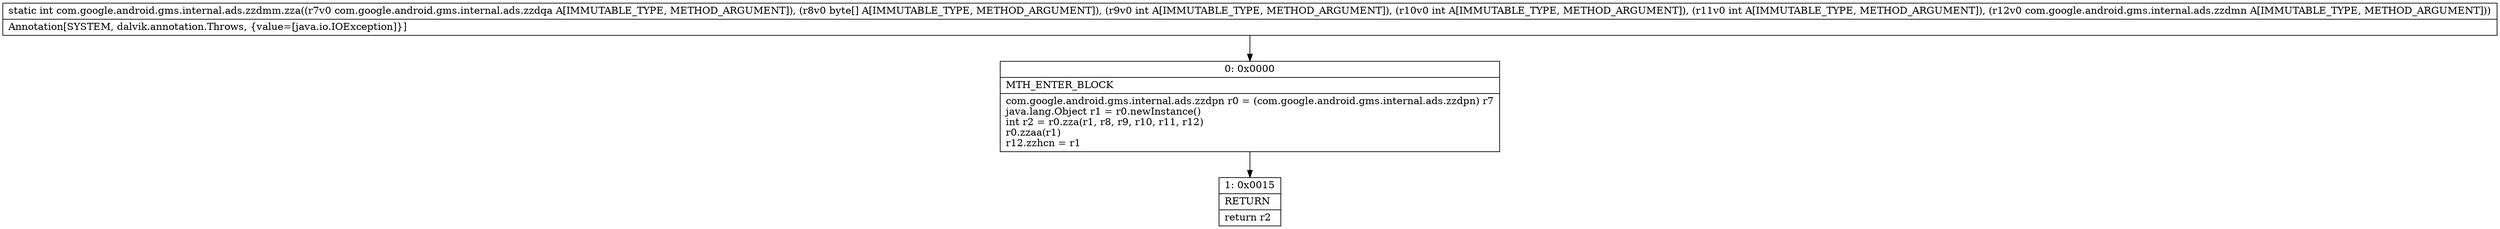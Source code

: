 digraph "CFG forcom.google.android.gms.internal.ads.zzdmm.zza(Lcom\/google\/android\/gms\/internal\/ads\/zzdqa;[BIIILcom\/google\/android\/gms\/internal\/ads\/zzdmn;)I" {
Node_0 [shape=record,label="{0\:\ 0x0000|MTH_ENTER_BLOCK\l|com.google.android.gms.internal.ads.zzdpn r0 = (com.google.android.gms.internal.ads.zzdpn) r7\ljava.lang.Object r1 = r0.newInstance()\lint r2 = r0.zza(r1, r8, r9, r10, r11, r12)\lr0.zzaa(r1)\lr12.zzhcn = r1\l}"];
Node_1 [shape=record,label="{1\:\ 0x0015|RETURN\l|return r2\l}"];
MethodNode[shape=record,label="{static int com.google.android.gms.internal.ads.zzdmm.zza((r7v0 com.google.android.gms.internal.ads.zzdqa A[IMMUTABLE_TYPE, METHOD_ARGUMENT]), (r8v0 byte[] A[IMMUTABLE_TYPE, METHOD_ARGUMENT]), (r9v0 int A[IMMUTABLE_TYPE, METHOD_ARGUMENT]), (r10v0 int A[IMMUTABLE_TYPE, METHOD_ARGUMENT]), (r11v0 int A[IMMUTABLE_TYPE, METHOD_ARGUMENT]), (r12v0 com.google.android.gms.internal.ads.zzdmn A[IMMUTABLE_TYPE, METHOD_ARGUMENT]))  | Annotation[SYSTEM, dalvik.annotation.Throws, \{value=[java.io.IOException]\}]\l}"];
MethodNode -> Node_0;
Node_0 -> Node_1;
}

